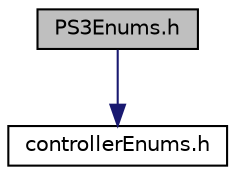 digraph "PS3Enums.h"
{
  edge [fontname="Helvetica",fontsize="10",labelfontname="Helvetica",labelfontsize="10"];
  node [fontname="Helvetica",fontsize="10",shape=record];
  Node1 [label="PS3Enums.h",height=0.2,width=0.4,color="black", fillcolor="grey75", style="filled" fontcolor="black"];
  Node1 -> Node2 [color="midnightblue",fontsize="10",style="solid",fontname="Helvetica"];
  Node2 [label="controllerEnums.h",height=0.2,width=0.4,color="black", fillcolor="white", style="filled",URL="$controller_enums_8h.html"];
}
